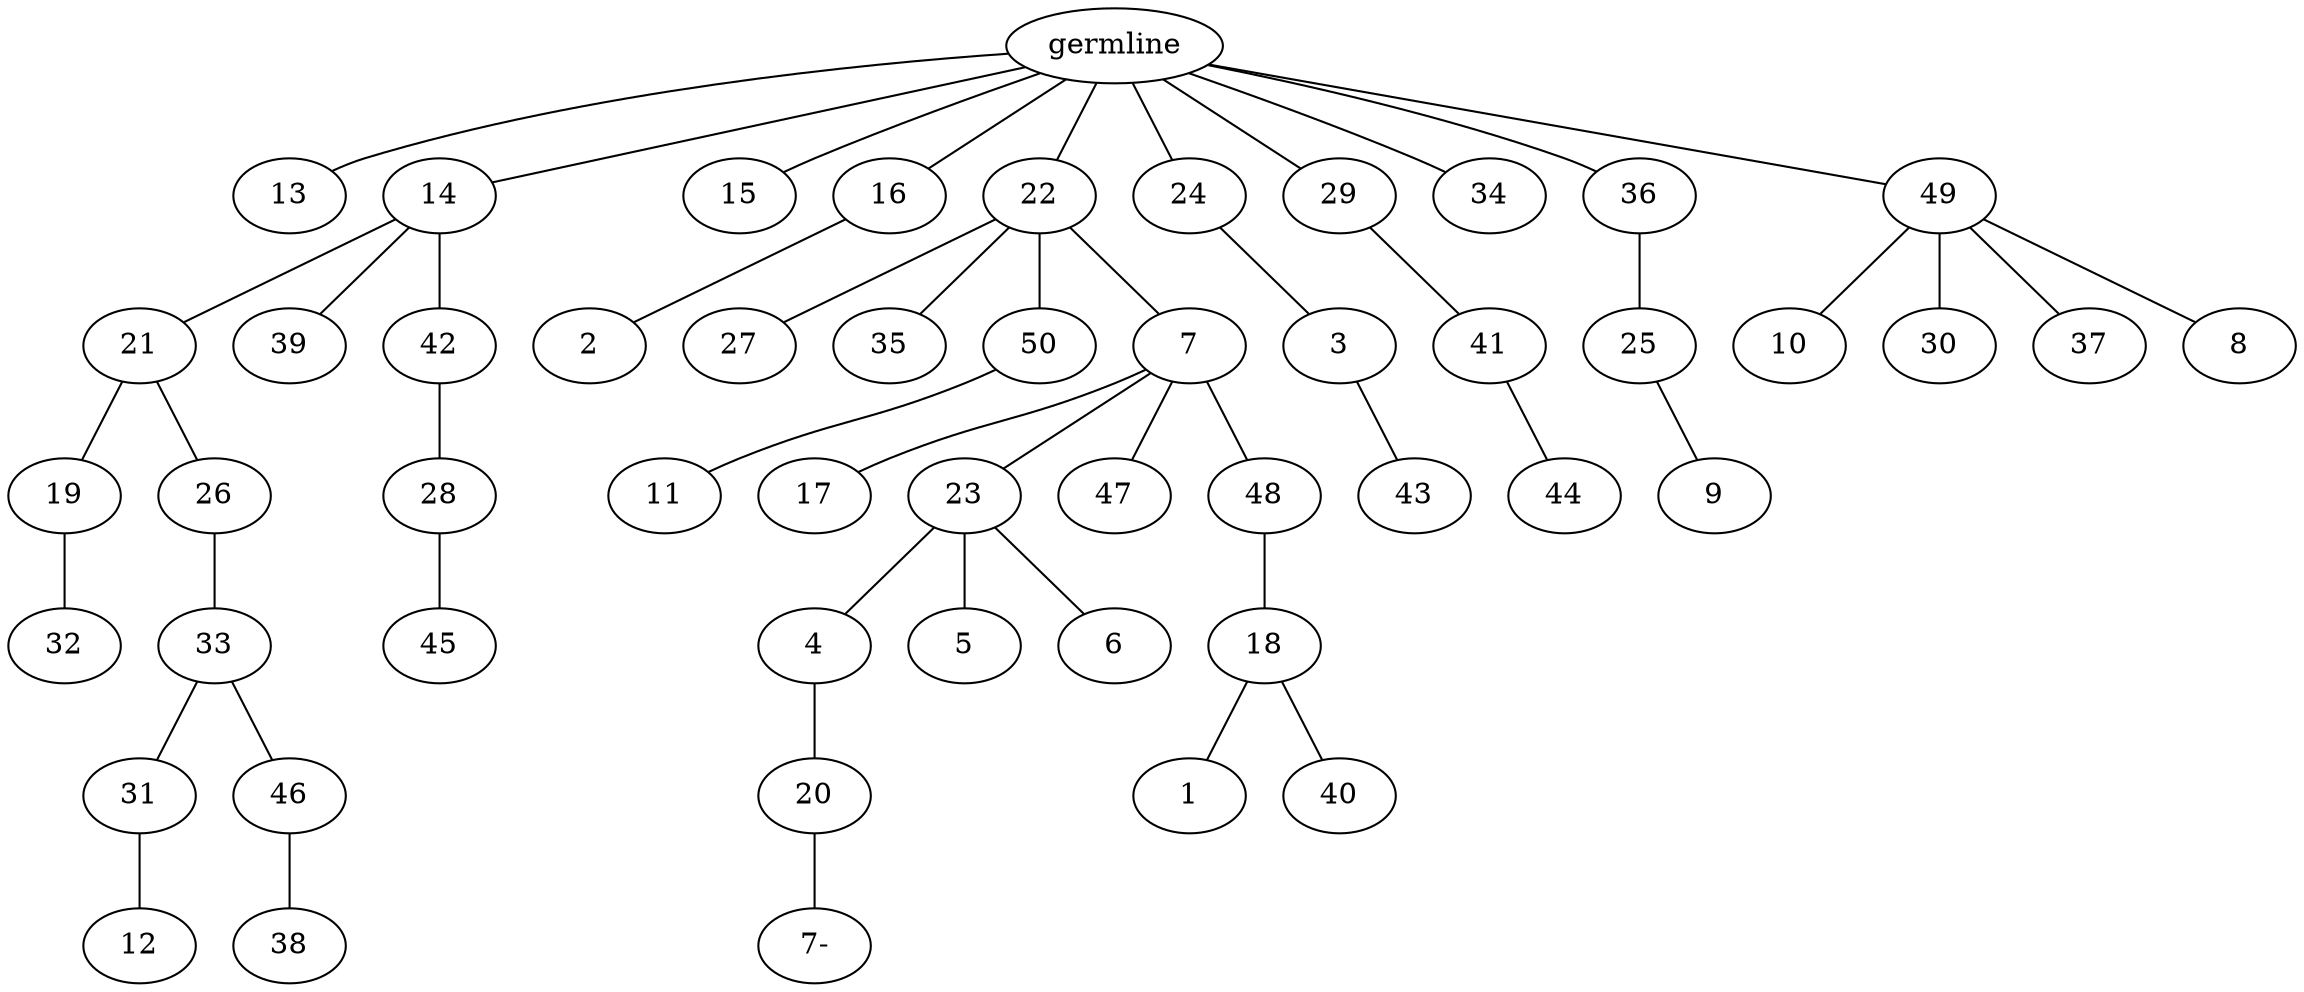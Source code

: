 graph tree {
    "139766133046048" [label="germline"];
    "139766133046096" [label="13"];
    "139766133046144" [label="14"];
    "139766133046768" [label="21"];
    "139766133047248" [label="19"];
    "139766133060080" [label="32"];
    "139766133059984" [label="26"];
    "139766133060608" [label="33"];
    "139766133061088" [label="31"];
    "139766133061520" [label="12"];
    "139766133061424" [label="46"];
    "139766133062048" [label="38"];
    "139766133046912" [label="39"];
    "139766133060032" [label="42"];
    "139766133061904" [label="28"];
    "139766133062960" [label="45"];
    "139766133046816" [label="15"];
    "139766133060464" [label="16"];
    "139766133063248" [label="2"];
    "139766133063392" [label="22"];
    "139766132908480" [label="27"];
    "139766132908624" [label="35"];
    "139766132908768" [label="50"];
    "139766132909344" [label="11"];
    "139766132909488" [label="7"];
    "139766132910064" [label="17"];
    "139766132910208" [label="23"];
    "139766132910736" [label="4"];
    "139766132911264" [label="20"];
    "139766133045568" [label="7-"];
    "139766132911168" [label="5"];
    "139766132910880" [label="6"];
    "139766132910784" [label="47"];
    "139766132910352" [label="48"];
    "139766133068416" [label="18"];
    "139766133068992" [label="1"];
    "139766133069088" [label="40"];
    "139766133062816" [label="24"];
    "139766132934400" [label="3"];
    "139766132935648" [label="43"];
    "139766132908384" [label="29"];
    "139766132934160" [label="41"];
    "139766132962448" [label="44"];
    "139766132934256" [label="34"];
    "139766132934976" [label="36"];
    "139766132962688" [label="25"];
    "139766132965136" [label="9"];
    "139766132963504" [label="49"];
    "139766132988128" [label="10"];
    "139766132987552" [label="30"];
    "139766132988896" [label="37"];
    "139766133367808" [label="8"];
    "139766133046048" -- "139766133046096";
    "139766133046048" -- "139766133046144";
    "139766133046048" -- "139766133046816";
    "139766133046048" -- "139766133060464";
    "139766133046048" -- "139766133063392";
    "139766133046048" -- "139766133062816";
    "139766133046048" -- "139766132908384";
    "139766133046048" -- "139766132934256";
    "139766133046048" -- "139766132934976";
    "139766133046048" -- "139766132963504";
    "139766133046144" -- "139766133046768";
    "139766133046144" -- "139766133046912";
    "139766133046144" -- "139766133060032";
    "139766133046768" -- "139766133047248";
    "139766133046768" -- "139766133059984";
    "139766133047248" -- "139766133060080";
    "139766133059984" -- "139766133060608";
    "139766133060608" -- "139766133061088";
    "139766133060608" -- "139766133061424";
    "139766133061088" -- "139766133061520";
    "139766133061424" -- "139766133062048";
    "139766133060032" -- "139766133061904";
    "139766133061904" -- "139766133062960";
    "139766133060464" -- "139766133063248";
    "139766133063392" -- "139766132908480";
    "139766133063392" -- "139766132908624";
    "139766133063392" -- "139766132908768";
    "139766133063392" -- "139766132909488";
    "139766132908768" -- "139766132909344";
    "139766132909488" -- "139766132910064";
    "139766132909488" -- "139766132910208";
    "139766132909488" -- "139766132910784";
    "139766132909488" -- "139766132910352";
    "139766132910208" -- "139766132910736";
    "139766132910208" -- "139766132911168";
    "139766132910208" -- "139766132910880";
    "139766132910736" -- "139766132911264";
    "139766132911264" -- "139766133045568";
    "139766132910352" -- "139766133068416";
    "139766133068416" -- "139766133068992";
    "139766133068416" -- "139766133069088";
    "139766133062816" -- "139766132934400";
    "139766132934400" -- "139766132935648";
    "139766132908384" -- "139766132934160";
    "139766132934160" -- "139766132962448";
    "139766132934976" -- "139766132962688";
    "139766132962688" -- "139766132965136";
    "139766132963504" -- "139766132988128";
    "139766132963504" -- "139766132987552";
    "139766132963504" -- "139766132988896";
    "139766132963504" -- "139766133367808";
}
